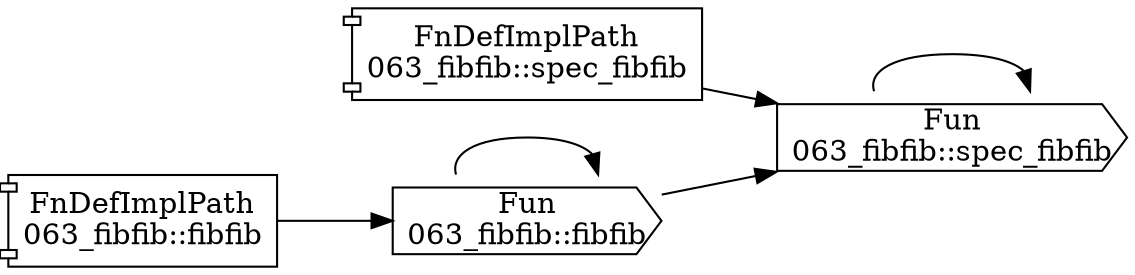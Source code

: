 digraph M {
  rankdir=LR;
  node [shape="box"];
  node_17 [margin=0.1, label="Fun\n063_fibfib::spec_fibfib", shape="cds"]
  node_38 [margin=0.1, label="FnDefImplPath\n063_fibfib::spec_fibfib", shape="component"]
  node_39 [margin=0.1, label="Fun\n063_fibfib::fibfib", shape="cds"]
  node_40 [margin=0.1, label="FnDefImplPath\n063_fibfib::fibfib", shape="component"]

  node_17 -> node_17
  node_38 -> node_17
  node_39 -> node_17
  node_39 -> node_39
  node_40 -> node_39
}
